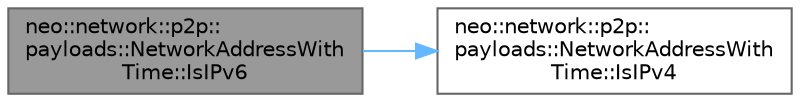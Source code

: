 digraph "neo::network::p2p::payloads::NetworkAddressWithTime::IsIPv6"
{
 // LATEX_PDF_SIZE
  bgcolor="transparent";
  edge [fontname=Helvetica,fontsize=10,labelfontname=Helvetica,labelfontsize=10];
  node [fontname=Helvetica,fontsize=10,shape=box,height=0.2,width=0.4];
  rankdir="LR";
  Node1 [id="Node000001",label="neo::network::p2p::\lpayloads::NetworkAddressWith\lTime::IsIPv6",height=0.2,width=0.4,color="gray40", fillcolor="grey60", style="filled", fontcolor="black",tooltip="Checks if this is an IPv6 address."];
  Node1 -> Node2 [id="edge1_Node000001_Node000002",color="steelblue1",style="solid",tooltip=" "];
  Node2 [id="Node000002",label="neo::network::p2p::\lpayloads::NetworkAddressWith\lTime::IsIPv4",height=0.2,width=0.4,color="grey40", fillcolor="white", style="filled",URL="$classneo_1_1network_1_1p2p_1_1payloads_1_1_network_address_with_time.html#a56f3c9edfded0cc6b90597d927616268",tooltip="Checks if this is an IPv4 address."];
}
